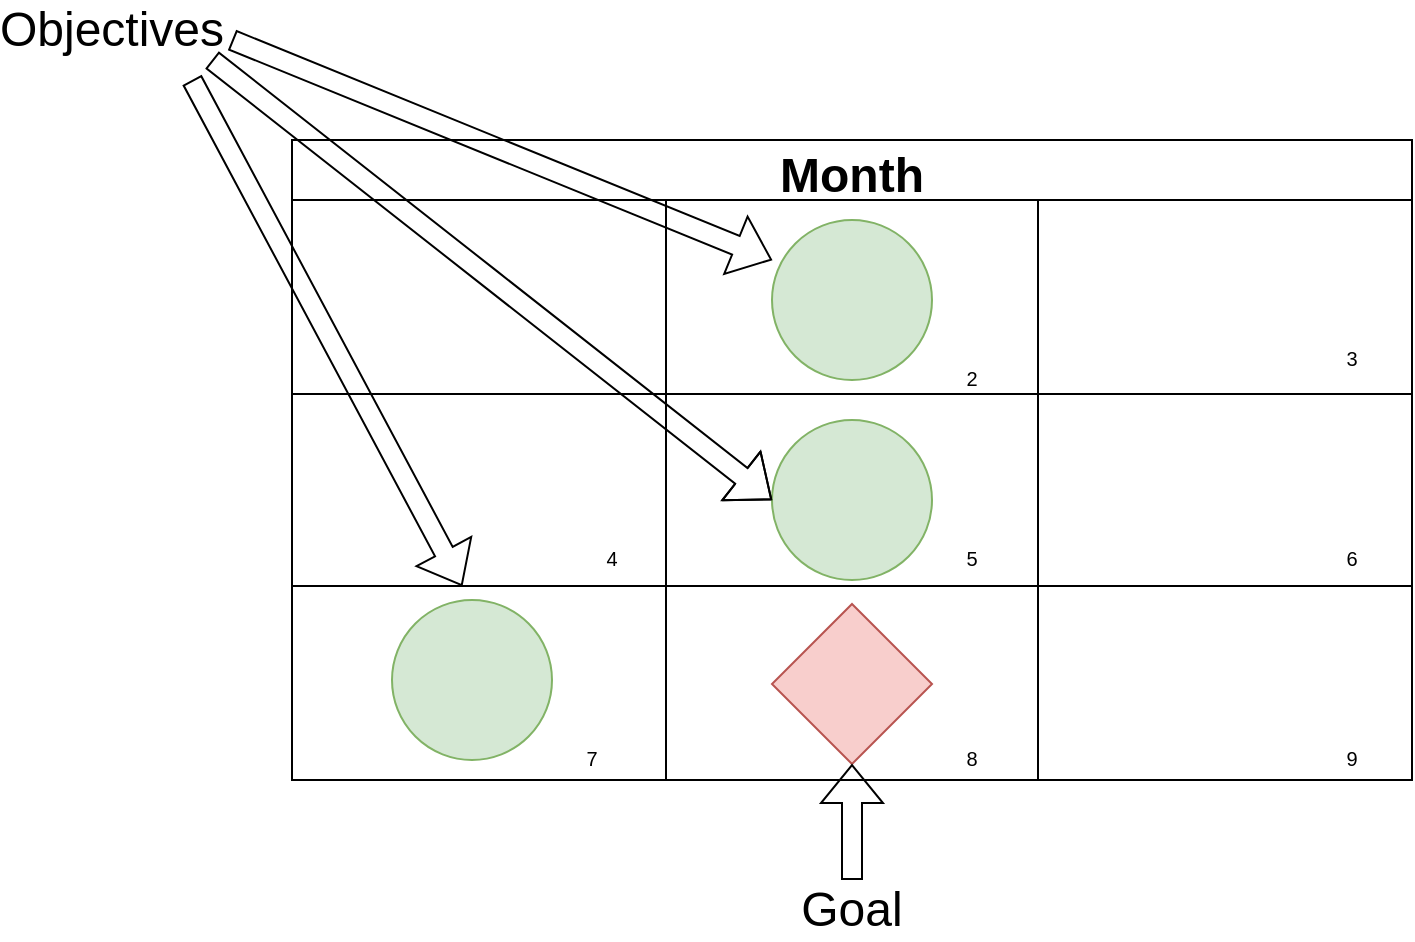 <mxfile version="21.3.7" type="device">
  <diagram id="i6JOC6UHnEk7Y-BBWTkM" name="Page-1">
    <mxGraphModel dx="880" dy="551" grid="1" gridSize="10" guides="1" tooltips="1" connect="1" arrows="1" fold="1" page="1" pageScale="1" pageWidth="850" pageHeight="1100" math="0" shadow="0">
      <root>
        <mxCell id="0" />
        <mxCell id="1" parent="0" />
        <mxCell id="uk7DaZnTAvA_LM4lqsuJ-4" value="Month" style="shape=table;startSize=30;container=1;collapsible=0;childLayout=tableLayout;fontStyle=1;align=center;pointerEvents=1;fontSize=24;" parent="1" vertex="1">
          <mxGeometry x="250" y="130" width="560" height="320" as="geometry" />
        </mxCell>
        <mxCell id="uk7DaZnTAvA_LM4lqsuJ-5" value="" style="shape=partialRectangle;html=1;whiteSpace=wrap;collapsible=0;dropTarget=0;pointerEvents=0;fillColor=none;top=0;left=0;bottom=0;right=0;points=[[0,0.5],[1,0.5]];portConstraint=eastwest;fontSize=24;" parent="uk7DaZnTAvA_LM4lqsuJ-4" vertex="1">
          <mxGeometry y="30" width="560" height="97" as="geometry" />
        </mxCell>
        <mxCell id="uk7DaZnTAvA_LM4lqsuJ-6" value="" style="shape=partialRectangle;html=1;whiteSpace=wrap;connectable=0;fillColor=none;top=0;left=0;bottom=0;right=0;overflow=hidden;pointerEvents=1;fontSize=24;" parent="uk7DaZnTAvA_LM4lqsuJ-5" vertex="1">
          <mxGeometry width="187" height="97" as="geometry">
            <mxRectangle width="187" height="97" as="alternateBounds" />
          </mxGeometry>
        </mxCell>
        <mxCell id="uk7DaZnTAvA_LM4lqsuJ-7" value="" style="shape=partialRectangle;html=1;whiteSpace=wrap;connectable=0;fillColor=none;top=0;left=0;bottom=0;right=0;overflow=hidden;pointerEvents=1;fontSize=24;" parent="uk7DaZnTAvA_LM4lqsuJ-5" vertex="1">
          <mxGeometry x="187" width="186" height="97" as="geometry">
            <mxRectangle width="186" height="97" as="alternateBounds" />
          </mxGeometry>
        </mxCell>
        <mxCell id="uk7DaZnTAvA_LM4lqsuJ-8" value="" style="shape=partialRectangle;html=1;whiteSpace=wrap;connectable=0;fillColor=none;top=0;left=0;bottom=0;right=0;overflow=hidden;pointerEvents=1;fontSize=24;" parent="uk7DaZnTAvA_LM4lqsuJ-5" vertex="1">
          <mxGeometry x="373" width="187" height="97" as="geometry">
            <mxRectangle width="187" height="97" as="alternateBounds" />
          </mxGeometry>
        </mxCell>
        <mxCell id="uk7DaZnTAvA_LM4lqsuJ-9" value="" style="shape=partialRectangle;html=1;whiteSpace=wrap;collapsible=0;dropTarget=0;pointerEvents=0;fillColor=none;top=0;left=0;bottom=0;right=0;points=[[0,0.5],[1,0.5]];portConstraint=eastwest;fontSize=24;" parent="uk7DaZnTAvA_LM4lqsuJ-4" vertex="1">
          <mxGeometry y="127" width="560" height="96" as="geometry" />
        </mxCell>
        <mxCell id="uk7DaZnTAvA_LM4lqsuJ-10" value="" style="shape=partialRectangle;html=1;whiteSpace=wrap;connectable=0;fillColor=none;top=0;left=0;bottom=0;right=0;overflow=hidden;pointerEvents=1;fontSize=24;" parent="uk7DaZnTAvA_LM4lqsuJ-9" vertex="1">
          <mxGeometry width="187" height="96" as="geometry">
            <mxRectangle width="187" height="96" as="alternateBounds" />
          </mxGeometry>
        </mxCell>
        <mxCell id="uk7DaZnTAvA_LM4lqsuJ-11" value="" style="shape=partialRectangle;html=1;whiteSpace=wrap;connectable=0;fillColor=none;top=0;left=0;bottom=0;right=0;overflow=hidden;pointerEvents=1;fontSize=24;" parent="uk7DaZnTAvA_LM4lqsuJ-9" vertex="1">
          <mxGeometry x="187" width="186" height="96" as="geometry">
            <mxRectangle width="186" height="96" as="alternateBounds" />
          </mxGeometry>
        </mxCell>
        <mxCell id="uk7DaZnTAvA_LM4lqsuJ-12" value="" style="shape=partialRectangle;html=1;whiteSpace=wrap;connectable=0;fillColor=none;top=0;left=0;bottom=0;right=0;overflow=hidden;pointerEvents=1;fontSize=24;" parent="uk7DaZnTAvA_LM4lqsuJ-9" vertex="1">
          <mxGeometry x="373" width="187" height="96" as="geometry">
            <mxRectangle width="187" height="96" as="alternateBounds" />
          </mxGeometry>
        </mxCell>
        <mxCell id="uk7DaZnTAvA_LM4lqsuJ-13" value="" style="shape=partialRectangle;html=1;whiteSpace=wrap;collapsible=0;dropTarget=0;pointerEvents=0;fillColor=none;top=0;left=0;bottom=0;right=0;points=[[0,0.5],[1,0.5]];portConstraint=eastwest;fontSize=24;" parent="uk7DaZnTAvA_LM4lqsuJ-4" vertex="1">
          <mxGeometry y="223" width="560" height="97" as="geometry" />
        </mxCell>
        <mxCell id="uk7DaZnTAvA_LM4lqsuJ-14" value="" style="shape=partialRectangle;html=1;whiteSpace=wrap;connectable=0;fillColor=none;top=0;left=0;bottom=0;right=0;overflow=hidden;pointerEvents=1;fontSize=24;" parent="uk7DaZnTAvA_LM4lqsuJ-13" vertex="1">
          <mxGeometry width="187" height="97" as="geometry">
            <mxRectangle width="187" height="97" as="alternateBounds" />
          </mxGeometry>
        </mxCell>
        <mxCell id="uk7DaZnTAvA_LM4lqsuJ-15" value="" style="shape=partialRectangle;html=1;whiteSpace=wrap;connectable=0;fillColor=none;top=0;left=0;bottom=0;right=0;overflow=hidden;pointerEvents=1;fontSize=24;" parent="uk7DaZnTAvA_LM4lqsuJ-13" vertex="1">
          <mxGeometry x="187" width="186" height="97" as="geometry">
            <mxRectangle width="186" height="97" as="alternateBounds" />
          </mxGeometry>
        </mxCell>
        <mxCell id="uk7DaZnTAvA_LM4lqsuJ-16" value="" style="shape=partialRectangle;html=1;whiteSpace=wrap;connectable=0;fillColor=none;top=0;left=0;bottom=0;right=0;overflow=hidden;pointerEvents=1;fontSize=24;" parent="uk7DaZnTAvA_LM4lqsuJ-13" vertex="1">
          <mxGeometry x="373" width="187" height="97" as="geometry">
            <mxRectangle width="187" height="97" as="alternateBounds" />
          </mxGeometry>
        </mxCell>
        <mxCell id="uk7DaZnTAvA_LM4lqsuJ-18" value="" style="ellipse;whiteSpace=wrap;html=1;aspect=fixed;fontSize=24;fillColor=#d5e8d4;strokeColor=#82b366;" parent="1" vertex="1">
          <mxGeometry x="490" y="170" width="80" height="80" as="geometry" />
        </mxCell>
        <mxCell id="uk7DaZnTAvA_LM4lqsuJ-19" value="" style="ellipse;whiteSpace=wrap;html=1;aspect=fixed;fontSize=24;fillColor=#d5e8d4;strokeColor=#82b366;" parent="1" vertex="1">
          <mxGeometry x="490" y="270" width="80" height="80" as="geometry" />
        </mxCell>
        <mxCell id="uk7DaZnTAvA_LM4lqsuJ-21" value="" style="ellipse;whiteSpace=wrap;html=1;aspect=fixed;fontSize=24;fillColor=#d5e8d4;strokeColor=#82b366;" parent="1" vertex="1">
          <mxGeometry x="300" y="360" width="80" height="80" as="geometry" />
        </mxCell>
        <mxCell id="uk7DaZnTAvA_LM4lqsuJ-22" value="" style="rhombus;whiteSpace=wrap;html=1;fontSize=24;fillColor=#f8cecc;strokeColor=#b85450;" parent="1" vertex="1">
          <mxGeometry x="490" y="362" width="80" height="80" as="geometry" />
        </mxCell>
        <mxCell id="uk7DaZnTAvA_LM4lqsuJ-23" value="" style="shape=flexArrow;endArrow=classic;html=1;rounded=0;fontSize=24;" parent="1" edge="1">
          <mxGeometry width="50" height="50" relative="1" as="geometry">
            <mxPoint x="220" y="80" as="sourcePoint" />
            <mxPoint x="490" y="190" as="targetPoint" />
          </mxGeometry>
        </mxCell>
        <mxCell id="uk7DaZnTAvA_LM4lqsuJ-24" value="" style="shape=flexArrow;endArrow=classic;html=1;rounded=0;fontSize=24;entryX=0;entryY=0.5;entryDx=0;entryDy=0;" parent="1" target="uk7DaZnTAvA_LM4lqsuJ-19" edge="1">
          <mxGeometry width="50" height="50" relative="1" as="geometry">
            <mxPoint x="210" y="90" as="sourcePoint" />
            <mxPoint x="500" y="200" as="targetPoint" />
            <Array as="points">
              <mxPoint x="350" y="200" />
            </Array>
          </mxGeometry>
        </mxCell>
        <mxCell id="uk7DaZnTAvA_LM4lqsuJ-27" value="" style="shape=flexArrow;endArrow=classic;html=1;rounded=0;fontSize=24;entryX=0.152;entryY=0;entryDx=0;entryDy=0;entryPerimeter=0;" parent="1" target="uk7DaZnTAvA_LM4lqsuJ-13" edge="1">
          <mxGeometry width="50" height="50" relative="1" as="geometry">
            <mxPoint x="200" y="100" as="sourcePoint" />
            <mxPoint x="480" y="260" as="targetPoint" />
          </mxGeometry>
        </mxCell>
        <mxCell id="uk7DaZnTAvA_LM4lqsuJ-28" value="Objectives" style="text;html=1;strokeColor=none;fillColor=none;align=center;verticalAlign=middle;whiteSpace=wrap;rounded=0;fontSize=24;" parent="1" vertex="1">
          <mxGeometry x="130" y="60" width="60" height="30" as="geometry" />
        </mxCell>
        <mxCell id="uk7DaZnTAvA_LM4lqsuJ-29" value="" style="shape=flexArrow;endArrow=classic;html=1;rounded=0;fontSize=24;entryX=0.5;entryY=1;entryDx=0;entryDy=0;" parent="1" target="uk7DaZnTAvA_LM4lqsuJ-22" edge="1">
          <mxGeometry width="50" height="50" relative="1" as="geometry">
            <mxPoint x="530" y="500" as="sourcePoint" />
            <mxPoint x="550" y="460" as="targetPoint" />
          </mxGeometry>
        </mxCell>
        <mxCell id="uk7DaZnTAvA_LM4lqsuJ-30" value="Goal" style="text;html=1;strokeColor=none;fillColor=none;align=center;verticalAlign=middle;whiteSpace=wrap;rounded=0;fontSize=24;" parent="1" vertex="1">
          <mxGeometry x="500" y="500" width="60" height="30" as="geometry" />
        </mxCell>
        <mxCell id="uk7DaZnTAvA_LM4lqsuJ-33" value="&lt;font style=&quot;font-size: 10px&quot;&gt;2&lt;/font&gt;" style="text;html=1;strokeColor=none;fillColor=none;align=center;verticalAlign=middle;whiteSpace=wrap;rounded=0;fontSize=24;" parent="1" vertex="1">
          <mxGeometry x="560" y="230" width="60" height="30" as="geometry" />
        </mxCell>
        <mxCell id="uk7DaZnTAvA_LM4lqsuJ-34" value="&lt;font style=&quot;font-size: 10px&quot;&gt;3&lt;/font&gt;" style="text;html=1;strokeColor=none;fillColor=none;align=center;verticalAlign=middle;whiteSpace=wrap;rounded=0;fontSize=24;" parent="1" vertex="1">
          <mxGeometry x="750" y="220" width="60" height="30" as="geometry" />
        </mxCell>
        <mxCell id="uk7DaZnTAvA_LM4lqsuJ-35" value="&lt;font style=&quot;font-size: 10px&quot;&gt;4&lt;/font&gt;" style="text;html=1;strokeColor=none;fillColor=none;align=center;verticalAlign=middle;whiteSpace=wrap;rounded=0;fontSize=24;" parent="1" vertex="1">
          <mxGeometry x="380" y="320" width="60" height="30" as="geometry" />
        </mxCell>
        <mxCell id="uk7DaZnTAvA_LM4lqsuJ-36" value="&lt;font style=&quot;font-size: 10px&quot;&gt;5&lt;/font&gt;" style="text;html=1;strokeColor=none;fillColor=none;align=center;verticalAlign=middle;whiteSpace=wrap;rounded=0;fontSize=24;" parent="1" vertex="1">
          <mxGeometry x="560" y="320" width="60" height="30" as="geometry" />
        </mxCell>
        <mxCell id="uk7DaZnTAvA_LM4lqsuJ-37" value="&lt;font style=&quot;font-size: 10px&quot;&gt;6&lt;/font&gt;" style="text;html=1;strokeColor=none;fillColor=none;align=center;verticalAlign=middle;whiteSpace=wrap;rounded=0;fontSize=24;" parent="1" vertex="1">
          <mxGeometry x="750" y="320" width="60" height="30" as="geometry" />
        </mxCell>
        <mxCell id="uk7DaZnTAvA_LM4lqsuJ-38" value="&lt;font style=&quot;font-size: 10px&quot;&gt;7&lt;/font&gt;&lt;span style=&quot;color: rgba(0 , 0 , 0 , 0) ; font-family: monospace ; font-size: 0px&quot;&gt;%3CmxGraphModel%3E%3Croot%3E%3CmxCell%20id%3D%220%22%2F%3E%3CmxCell%20id%3D%221%22%20parent%3D%220%22%2F%3E%3CmxCell%20id%3D%222%22%20value%3D%22%26lt%3Bfont%20style%3D%26quot%3Bfont-size%3A%2010px%26quot%3B%26gt%3B2%26lt%3B%2Ffont%26gt%3B%22%20style%3D%22text%3Bhtml%3D1%3BstrokeColor%3Dnone%3BfillColor%3Dnone%3Balign%3Dcenter%3BverticalAlign%3Dmiddle%3BwhiteSpace%3Dwrap%3Brounded%3D0%3BfontSize%3D24%3B%22%20vertex%3D%221%22%20parent%3D%221%22%3E%3CmxGeometry%20x%3D%22580%22%20y%3D%22220%22%20width%3D%2260%22%20height%3D%2230%22%20as%3D%22geometry%22%2F%3E%3C%2FmxCell%3E%3C%2Froot%3E%3C%2FmxGraphModel%3E&lt;/span&gt;" style="text;html=1;strokeColor=none;fillColor=none;align=center;verticalAlign=middle;whiteSpace=wrap;rounded=0;fontSize=24;" parent="1" vertex="1">
          <mxGeometry x="370" y="420" width="60" height="30" as="geometry" />
        </mxCell>
        <mxCell id="uk7DaZnTAvA_LM4lqsuJ-39" value="&lt;font style=&quot;font-size: 10px&quot;&gt;8&lt;/font&gt;" style="text;html=1;strokeColor=none;fillColor=none;align=center;verticalAlign=middle;whiteSpace=wrap;rounded=0;fontSize=24;" parent="1" vertex="1">
          <mxGeometry x="560" y="420" width="60" height="30" as="geometry" />
        </mxCell>
        <mxCell id="uk7DaZnTAvA_LM4lqsuJ-42" value="&lt;font style=&quot;font-size: 10px&quot;&gt;9&lt;/font&gt;" style="text;html=1;strokeColor=none;fillColor=none;align=center;verticalAlign=middle;whiteSpace=wrap;rounded=0;fontSize=24;" parent="1" vertex="1">
          <mxGeometry x="750" y="420" width="60" height="30" as="geometry" />
        </mxCell>
      </root>
    </mxGraphModel>
  </diagram>
</mxfile>
